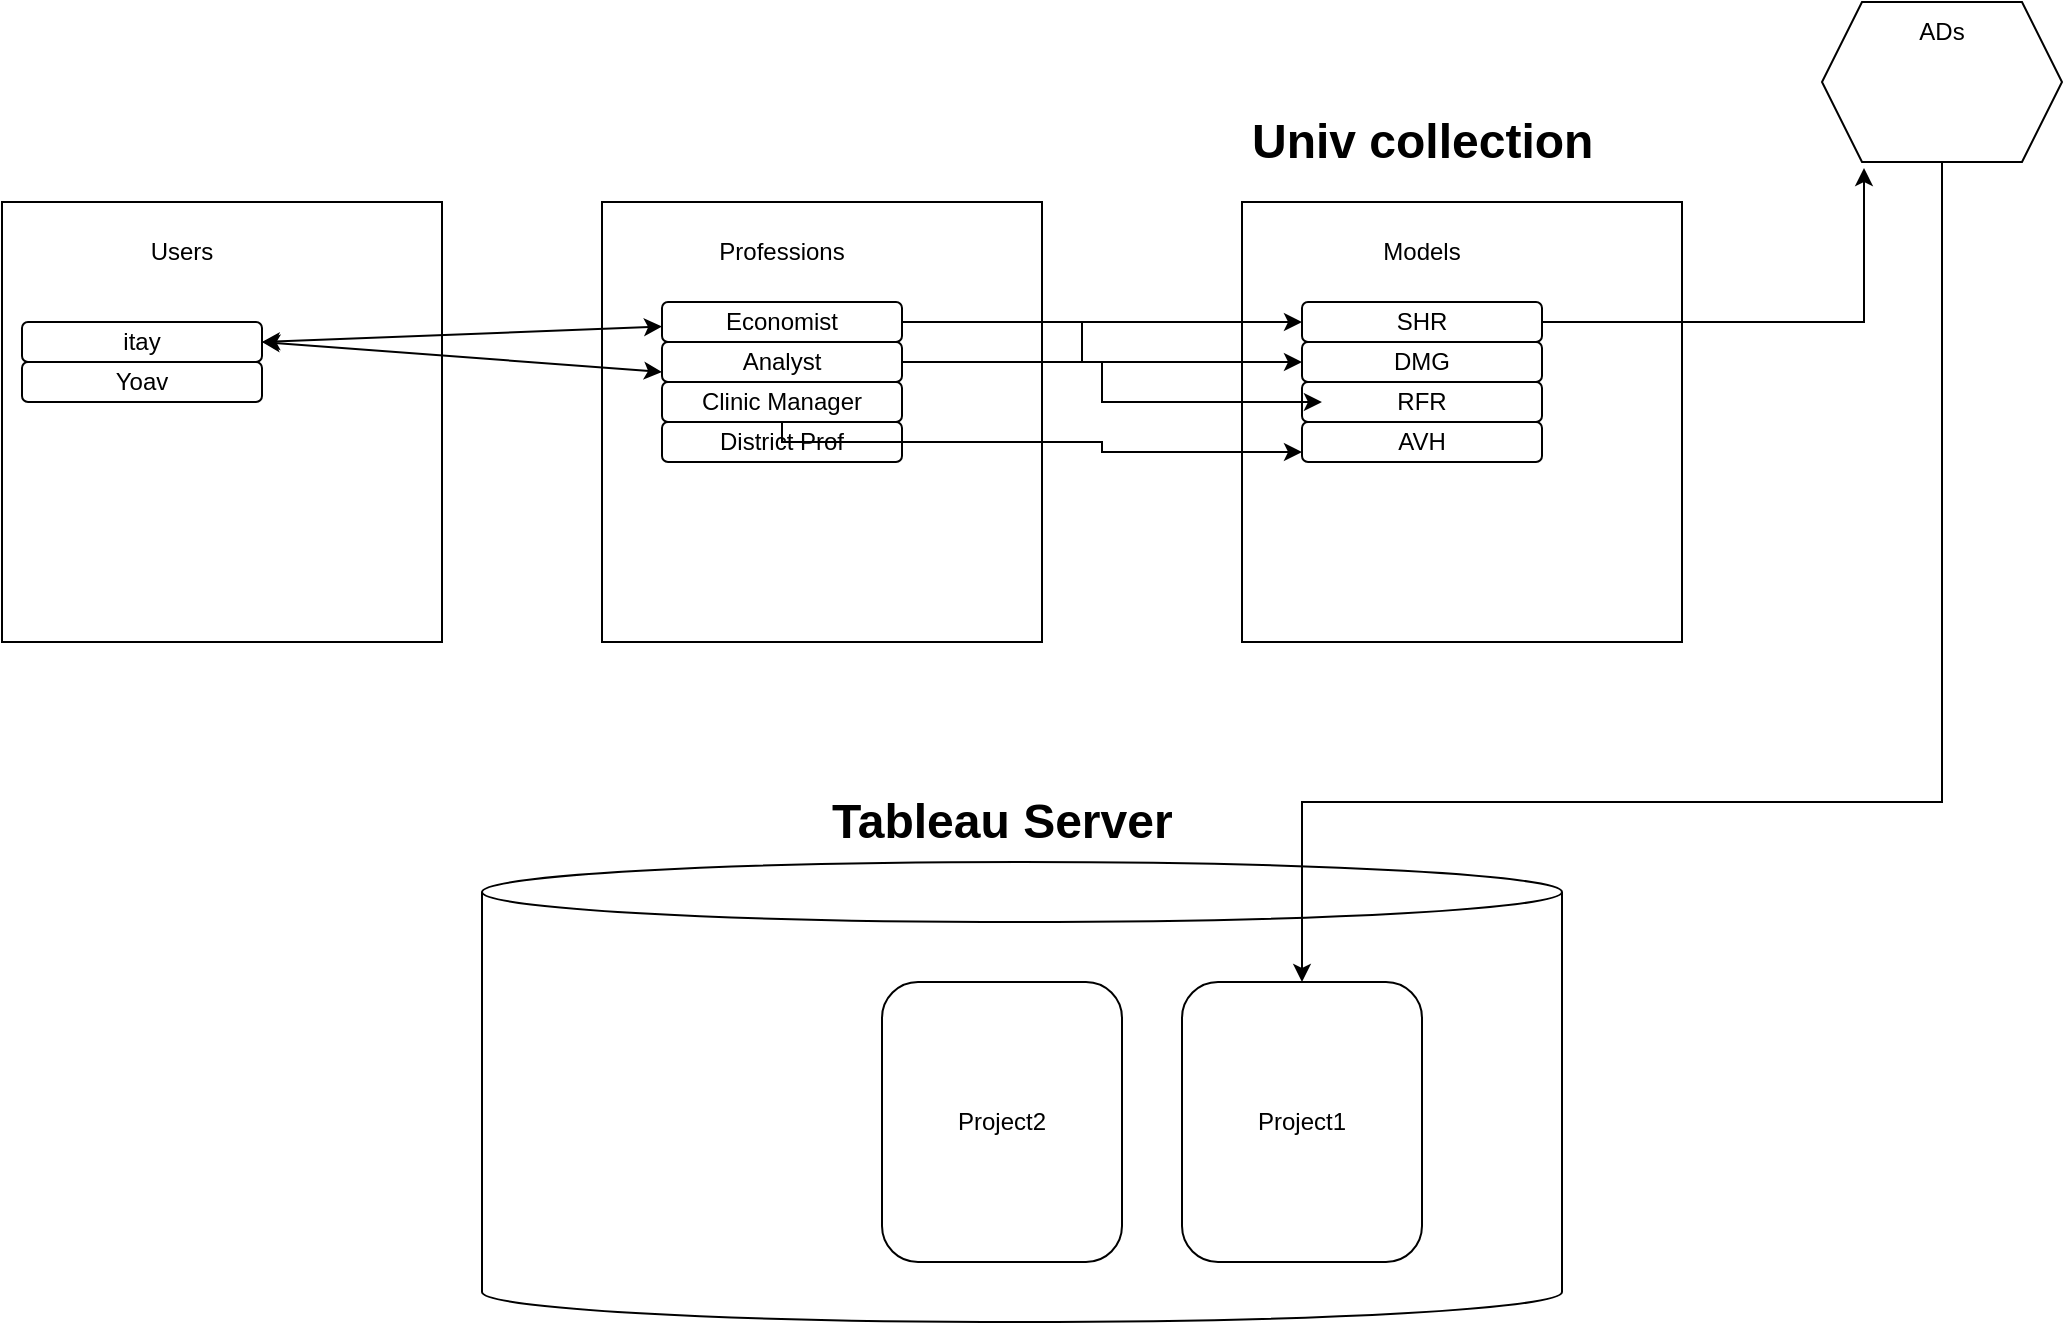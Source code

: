 <mxfile version="21.5.2" type="github">
  <diagram name="‫עמוד-1‬" id="z9KWtGvP0ykJApAYb3_E">
    <mxGraphModel dx="1194" dy="734" grid="1" gridSize="10" guides="1" tooltips="1" connect="1" arrows="1" fold="1" page="1" pageScale="1" pageWidth="1100" pageHeight="850" math="0" shadow="0">
      <root>
        <mxCell id="0" />
        <mxCell id="1" parent="0" />
        <mxCell id="wkpVl2k1Z7q7xohtnV9i-3" value="" style="group" parent="1" vertex="1" connectable="0">
          <mxGeometry x="40" y="160" width="220" height="220" as="geometry" />
        </mxCell>
        <mxCell id="wkpVl2k1Z7q7xohtnV9i-1" value="" style="whiteSpace=wrap;html=1;aspect=fixed;" parent="wkpVl2k1Z7q7xohtnV9i-3" vertex="1">
          <mxGeometry width="220" height="220" as="geometry" />
        </mxCell>
        <mxCell id="wkpVl2k1Z7q7xohtnV9i-2" value="Users" style="text;html=1;strokeColor=none;fillColor=none;align=center;verticalAlign=middle;whiteSpace=wrap;rounded=0;" parent="wkpVl2k1Z7q7xohtnV9i-3" vertex="1">
          <mxGeometry x="60" y="10" width="60" height="30" as="geometry" />
        </mxCell>
        <mxCell id="wkpVl2k1Z7q7xohtnV9i-14" value="itay" style="rounded=1;whiteSpace=wrap;html=1;" parent="wkpVl2k1Z7q7xohtnV9i-3" vertex="1">
          <mxGeometry x="10" y="60" width="120" height="20" as="geometry" />
        </mxCell>
        <mxCell id="wkpVl2k1Z7q7xohtnV9i-15" value="Yoav" style="rounded=1;whiteSpace=wrap;html=1;" parent="wkpVl2k1Z7q7xohtnV9i-3" vertex="1">
          <mxGeometry x="10" y="80" width="120" height="20" as="geometry" />
        </mxCell>
        <mxCell id="wkpVl2k1Z7q7xohtnV9i-4" value="" style="group" parent="1" vertex="1" connectable="0">
          <mxGeometry x="340" y="160" width="220" height="220" as="geometry" />
        </mxCell>
        <mxCell id="wkpVl2k1Z7q7xohtnV9i-5" value="" style="whiteSpace=wrap;html=1;aspect=fixed;" parent="wkpVl2k1Z7q7xohtnV9i-4" vertex="1">
          <mxGeometry width="220" height="220" as="geometry" />
        </mxCell>
        <mxCell id="wkpVl2k1Z7q7xohtnV9i-6" value="Professions" style="text;html=1;strokeColor=none;fillColor=none;align=center;verticalAlign=middle;whiteSpace=wrap;rounded=0;" parent="wkpVl2k1Z7q7xohtnV9i-4" vertex="1">
          <mxGeometry x="60" y="10" width="60" height="30" as="geometry" />
        </mxCell>
        <mxCell id="wkpVl2k1Z7q7xohtnV9i-18" value="Economist" style="rounded=1;whiteSpace=wrap;html=1;" parent="wkpVl2k1Z7q7xohtnV9i-4" vertex="1">
          <mxGeometry x="30" y="50" width="120" height="20" as="geometry" />
        </mxCell>
        <mxCell id="wkpVl2k1Z7q7xohtnV9i-19" value="Analyst" style="rounded=1;whiteSpace=wrap;html=1;" parent="wkpVl2k1Z7q7xohtnV9i-4" vertex="1">
          <mxGeometry x="30" y="70" width="120" height="20" as="geometry" />
        </mxCell>
        <mxCell id="wkpVl2k1Z7q7xohtnV9i-20" value="Clinic Manager" style="rounded=1;whiteSpace=wrap;html=1;" parent="wkpVl2k1Z7q7xohtnV9i-4" vertex="1">
          <mxGeometry x="30" y="90" width="120" height="20" as="geometry" />
        </mxCell>
        <mxCell id="wkpVl2k1Z7q7xohtnV9i-21" value="District Prof" style="rounded=1;whiteSpace=wrap;html=1;" parent="wkpVl2k1Z7q7xohtnV9i-4" vertex="1">
          <mxGeometry x="30" y="110" width="120" height="20" as="geometry" />
        </mxCell>
        <mxCell id="wkpVl2k1Z7q7xohtnV9i-7" value="" style="group" parent="1" vertex="1" connectable="0">
          <mxGeometry x="660" y="160" width="220" height="220" as="geometry" />
        </mxCell>
        <mxCell id="wkpVl2k1Z7q7xohtnV9i-8" value="" style="whiteSpace=wrap;html=1;aspect=fixed;" parent="wkpVl2k1Z7q7xohtnV9i-7" vertex="1">
          <mxGeometry width="220" height="220" as="geometry" />
        </mxCell>
        <mxCell id="wkpVl2k1Z7q7xohtnV9i-9" value="Models" style="text;html=1;strokeColor=none;fillColor=none;align=center;verticalAlign=middle;whiteSpace=wrap;rounded=0;" parent="wkpVl2k1Z7q7xohtnV9i-7" vertex="1">
          <mxGeometry x="60" y="10" width="60" height="30" as="geometry" />
        </mxCell>
        <mxCell id="wkpVl2k1Z7q7xohtnV9i-24" value="SHR" style="rounded=1;whiteSpace=wrap;html=1;" parent="wkpVl2k1Z7q7xohtnV9i-7" vertex="1">
          <mxGeometry x="30" y="50" width="120" height="20" as="geometry" />
        </mxCell>
        <mxCell id="wkpVl2k1Z7q7xohtnV9i-25" value="DMG" style="rounded=1;whiteSpace=wrap;html=1;" parent="wkpVl2k1Z7q7xohtnV9i-7" vertex="1">
          <mxGeometry x="30" y="70" width="120" height="20" as="geometry" />
        </mxCell>
        <mxCell id="wkpVl2k1Z7q7xohtnV9i-26" value="RFR" style="rounded=1;whiteSpace=wrap;html=1;" parent="wkpVl2k1Z7q7xohtnV9i-7" vertex="1">
          <mxGeometry x="30" y="90" width="120" height="20" as="geometry" />
        </mxCell>
        <mxCell id="wkpVl2k1Z7q7xohtnV9i-27" value="AVH" style="rounded=1;whiteSpace=wrap;html=1;" parent="wkpVl2k1Z7q7xohtnV9i-7" vertex="1">
          <mxGeometry x="30" y="110" width="120" height="20" as="geometry" />
        </mxCell>
        <mxCell id="wkpVl2k1Z7q7xohtnV9i-10" value="" style="shape=hexagon;perimeter=hexagonPerimeter2;whiteSpace=wrap;html=1;fixedSize=1;" parent="1" vertex="1">
          <mxGeometry x="950" y="60" width="120" height="80" as="geometry" />
        </mxCell>
        <mxCell id="wkpVl2k1Z7q7xohtnV9i-11" value="ADs" style="text;html=1;strokeColor=none;fillColor=none;align=center;verticalAlign=middle;whiteSpace=wrap;rounded=0;" parent="1" vertex="1">
          <mxGeometry x="980" y="60" width="60" height="30" as="geometry" />
        </mxCell>
        <mxCell id="wkpVl2k1Z7q7xohtnV9i-12" value="" style="endArrow=classic;startArrow=classic;html=1;rounded=0;exitX=1;exitY=0.5;exitDx=0;exitDy=0;" parent="1" source="wkpVl2k1Z7q7xohtnV9i-14" target="wkpVl2k1Z7q7xohtnV9i-18" edge="1">
          <mxGeometry width="50" height="50" relative="1" as="geometry">
            <mxPoint x="260" y="280" as="sourcePoint" />
            <mxPoint x="570" y="250" as="targetPoint" />
          </mxGeometry>
        </mxCell>
        <mxCell id="wkpVl2k1Z7q7xohtnV9i-22" value="" style="endArrow=classic;startArrow=classic;html=1;rounded=0;exitX=1;exitY=0.5;exitDx=0;exitDy=0;entryX=0;entryY=0.75;entryDx=0;entryDy=0;" parent="1" source="wkpVl2k1Z7q7xohtnV9i-14" target="wkpVl2k1Z7q7xohtnV9i-19" edge="1">
          <mxGeometry width="50" height="50" relative="1" as="geometry">
            <mxPoint x="180" y="240" as="sourcePoint" />
            <mxPoint x="380" y="232" as="targetPoint" />
          </mxGeometry>
        </mxCell>
        <mxCell id="wkpVl2k1Z7q7xohtnV9i-28" value="&lt;h1&gt;Univ collection&lt;/h1&gt;" style="text;html=1;strokeColor=none;fillColor=none;spacing=5;spacingTop=-20;whiteSpace=wrap;overflow=hidden;rounded=0;" parent="1" vertex="1">
          <mxGeometry x="660" y="110" width="190" height="50" as="geometry" />
        </mxCell>
        <mxCell id="wkpVl2k1Z7q7xohtnV9i-29" style="edgeStyle=orthogonalEdgeStyle;rounded=0;orthogonalLoop=1;jettySize=auto;html=1;" parent="1" source="wkpVl2k1Z7q7xohtnV9i-18" target="wkpVl2k1Z7q7xohtnV9i-24" edge="1">
          <mxGeometry relative="1" as="geometry" />
        </mxCell>
        <mxCell id="wkpVl2k1Z7q7xohtnV9i-30" style="edgeStyle=orthogonalEdgeStyle;rounded=0;orthogonalLoop=1;jettySize=auto;html=1;exitX=1;exitY=0.5;exitDx=0;exitDy=0;entryX=0;entryY=0.5;entryDx=0;entryDy=0;" parent="1" source="wkpVl2k1Z7q7xohtnV9i-18" target="wkpVl2k1Z7q7xohtnV9i-25" edge="1">
          <mxGeometry relative="1" as="geometry">
            <mxPoint x="500" y="230" as="sourcePoint" />
            <mxPoint x="700" y="230" as="targetPoint" />
            <Array as="points">
              <mxPoint x="580" y="220" />
              <mxPoint x="580" y="240" />
            </Array>
          </mxGeometry>
        </mxCell>
        <mxCell id="wkpVl2k1Z7q7xohtnV9i-33" style="edgeStyle=orthogonalEdgeStyle;rounded=0;orthogonalLoop=1;jettySize=auto;html=1;entryX=0.083;entryY=0.5;entryDx=0;entryDy=0;entryPerimeter=0;exitX=1;exitY=0.5;exitDx=0;exitDy=0;" parent="1" source="wkpVl2k1Z7q7xohtnV9i-19" target="wkpVl2k1Z7q7xohtnV9i-26" edge="1">
          <mxGeometry relative="1" as="geometry" />
        </mxCell>
        <mxCell id="wkpVl2k1Z7q7xohtnV9i-34" style="edgeStyle=orthogonalEdgeStyle;rounded=0;orthogonalLoop=1;jettySize=auto;html=1;entryX=0;entryY=0.75;entryDx=0;entryDy=0;" parent="1" source="wkpVl2k1Z7q7xohtnV9i-20" target="wkpVl2k1Z7q7xohtnV9i-27" edge="1">
          <mxGeometry relative="1" as="geometry">
            <Array as="points">
              <mxPoint x="430" y="280" />
              <mxPoint x="590" y="280" />
              <mxPoint x="590" y="285" />
            </Array>
          </mxGeometry>
        </mxCell>
        <mxCell id="mV6azeuSrDNRdWC2Sgcm-1" value="" style="shape=cylinder3;whiteSpace=wrap;html=1;boundedLbl=1;backgroundOutline=1;size=15;" vertex="1" parent="1">
          <mxGeometry x="280" y="490" width="540" height="230" as="geometry" />
        </mxCell>
        <mxCell id="mV6azeuSrDNRdWC2Sgcm-2" value="&lt;h1&gt;Tableau Server&lt;/h1&gt;" style="text;html=1;strokeColor=none;fillColor=none;spacing=5;spacingTop=-20;whiteSpace=wrap;overflow=hidden;rounded=0;" vertex="1" parent="1">
          <mxGeometry x="450" y="450" width="190" height="50" as="geometry" />
        </mxCell>
        <mxCell id="mV6azeuSrDNRdWC2Sgcm-3" value="Project1" style="rounded=1;whiteSpace=wrap;html=1;" vertex="1" parent="1">
          <mxGeometry x="630" y="550" width="120" height="140" as="geometry" />
        </mxCell>
        <mxCell id="mV6azeuSrDNRdWC2Sgcm-4" style="edgeStyle=orthogonalEdgeStyle;rounded=0;orthogonalLoop=1;jettySize=auto;html=1;entryX=0.175;entryY=1.038;entryDx=0;entryDy=0;entryPerimeter=0;" edge="1" parent="1" source="wkpVl2k1Z7q7xohtnV9i-24" target="wkpVl2k1Z7q7xohtnV9i-10">
          <mxGeometry relative="1" as="geometry" />
        </mxCell>
        <mxCell id="mV6azeuSrDNRdWC2Sgcm-5" style="edgeStyle=orthogonalEdgeStyle;rounded=0;orthogonalLoop=1;jettySize=auto;html=1;entryX=0.5;entryY=0;entryDx=0;entryDy=0;" edge="1" parent="1" source="wkpVl2k1Z7q7xohtnV9i-10" target="mV6azeuSrDNRdWC2Sgcm-3">
          <mxGeometry relative="1" as="geometry">
            <Array as="points">
              <mxPoint x="1010" y="460" />
              <mxPoint x="690" y="460" />
            </Array>
          </mxGeometry>
        </mxCell>
        <mxCell id="mV6azeuSrDNRdWC2Sgcm-6" value="Project2" style="rounded=1;whiteSpace=wrap;html=1;" vertex="1" parent="1">
          <mxGeometry x="480" y="550" width="120" height="140" as="geometry" />
        </mxCell>
      </root>
    </mxGraphModel>
  </diagram>
</mxfile>
